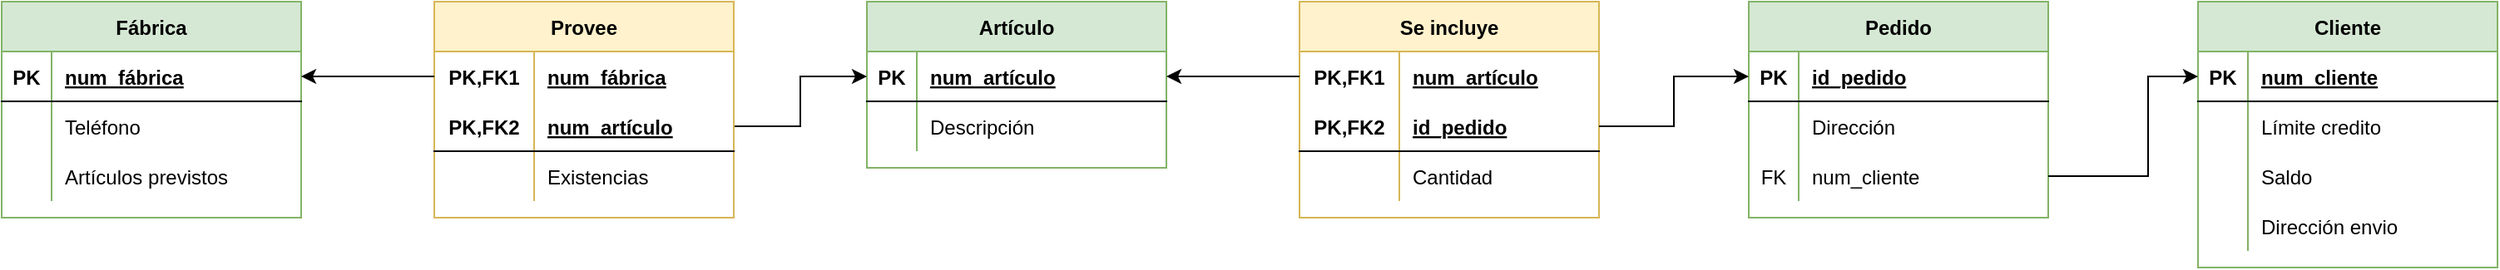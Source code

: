 <mxfile version="20.5.3" type="github">
  <diagram id="A88HrLxDJ4HTp3ncLJJ4" name="Página-1">
    <mxGraphModel dx="1125" dy="1027" grid="1" gridSize="10" guides="1" tooltips="1" connect="1" arrows="1" fold="1" page="1" pageScale="1" pageWidth="827" pageHeight="1169" math="0" shadow="0">
      <root>
        <mxCell id="0" />
        <mxCell id="1" parent="0" />
        <mxCell id="2-C3LAd0GwsKnw72aj0H-1" value="Artículo" style="shape=table;startSize=30;container=1;collapsible=1;childLayout=tableLayout;fixedRows=1;rowLines=0;fontStyle=1;align=center;resizeLast=1;fillColor=#d5e8d4;strokeColor=#82b366;" parent="1" vertex="1">
          <mxGeometry x="540" y="80" width="180" height="100" as="geometry" />
        </mxCell>
        <mxCell id="2-C3LAd0GwsKnw72aj0H-2" value="" style="shape=tableRow;horizontal=0;startSize=0;swimlaneHead=0;swimlaneBody=0;fillColor=none;collapsible=0;dropTarget=0;points=[[0,0.5],[1,0.5]];portConstraint=eastwest;top=0;left=0;right=0;bottom=1;" parent="2-C3LAd0GwsKnw72aj0H-1" vertex="1">
          <mxGeometry y="30" width="180" height="30" as="geometry" />
        </mxCell>
        <mxCell id="2-C3LAd0GwsKnw72aj0H-3" value="PK" style="shape=partialRectangle;connectable=0;fillColor=none;top=0;left=0;bottom=0;right=0;fontStyle=1;overflow=hidden;" parent="2-C3LAd0GwsKnw72aj0H-2" vertex="1">
          <mxGeometry width="30" height="30" as="geometry">
            <mxRectangle width="30" height="30" as="alternateBounds" />
          </mxGeometry>
        </mxCell>
        <mxCell id="2-C3LAd0GwsKnw72aj0H-4" value="num_artículo" style="shape=partialRectangle;connectable=0;fillColor=none;top=0;left=0;bottom=0;right=0;align=left;spacingLeft=6;fontStyle=5;overflow=hidden;" parent="2-C3LAd0GwsKnw72aj0H-2" vertex="1">
          <mxGeometry x="30" width="150" height="30" as="geometry">
            <mxRectangle width="150" height="30" as="alternateBounds" />
          </mxGeometry>
        </mxCell>
        <mxCell id="2-C3LAd0GwsKnw72aj0H-5" value="" style="shape=tableRow;horizontal=0;startSize=0;swimlaneHead=0;swimlaneBody=0;fillColor=none;collapsible=0;dropTarget=0;points=[[0,0.5],[1,0.5]];portConstraint=eastwest;top=0;left=0;right=0;bottom=0;" parent="2-C3LAd0GwsKnw72aj0H-1" vertex="1">
          <mxGeometry y="60" width="180" height="30" as="geometry" />
        </mxCell>
        <mxCell id="2-C3LAd0GwsKnw72aj0H-6" value="" style="shape=partialRectangle;connectable=0;fillColor=none;top=0;left=0;bottom=0;right=0;editable=1;overflow=hidden;" parent="2-C3LAd0GwsKnw72aj0H-5" vertex="1">
          <mxGeometry width="30" height="30" as="geometry">
            <mxRectangle width="30" height="30" as="alternateBounds" />
          </mxGeometry>
        </mxCell>
        <mxCell id="2-C3LAd0GwsKnw72aj0H-7" value="Descripción" style="shape=partialRectangle;connectable=0;fillColor=none;top=0;left=0;bottom=0;right=0;align=left;spacingLeft=6;overflow=hidden;" parent="2-C3LAd0GwsKnw72aj0H-5" vertex="1">
          <mxGeometry x="30" width="150" height="30" as="geometry">
            <mxRectangle width="150" height="30" as="alternateBounds" />
          </mxGeometry>
        </mxCell>
        <mxCell id="2-C3LAd0GwsKnw72aj0H-14" value="Fábrica" style="shape=table;startSize=30;container=1;collapsible=1;childLayout=tableLayout;fixedRows=1;rowLines=0;fontStyle=1;align=center;resizeLast=1;fillColor=#d5e8d4;strokeColor=#82b366;" parent="1" vertex="1">
          <mxGeometry x="20" y="80" width="180" height="130" as="geometry" />
        </mxCell>
        <mxCell id="2-C3LAd0GwsKnw72aj0H-15" value="" style="shape=tableRow;horizontal=0;startSize=0;swimlaneHead=0;swimlaneBody=0;fillColor=none;collapsible=0;dropTarget=0;points=[[0,0.5],[1,0.5]];portConstraint=eastwest;top=0;left=0;right=0;bottom=1;" parent="2-C3LAd0GwsKnw72aj0H-14" vertex="1">
          <mxGeometry y="30" width="180" height="30" as="geometry" />
        </mxCell>
        <mxCell id="2-C3LAd0GwsKnw72aj0H-16" value="PK" style="shape=partialRectangle;connectable=0;fillColor=none;top=0;left=0;bottom=0;right=0;fontStyle=1;overflow=hidden;" parent="2-C3LAd0GwsKnw72aj0H-15" vertex="1">
          <mxGeometry width="30" height="30" as="geometry">
            <mxRectangle width="30" height="30" as="alternateBounds" />
          </mxGeometry>
        </mxCell>
        <mxCell id="2-C3LAd0GwsKnw72aj0H-17" value="num_fábrica" style="shape=partialRectangle;connectable=0;fillColor=none;top=0;left=0;bottom=0;right=0;align=left;spacingLeft=6;fontStyle=5;overflow=hidden;" parent="2-C3LAd0GwsKnw72aj0H-15" vertex="1">
          <mxGeometry x="30" width="150" height="30" as="geometry">
            <mxRectangle width="150" height="30" as="alternateBounds" />
          </mxGeometry>
        </mxCell>
        <mxCell id="2-C3LAd0GwsKnw72aj0H-18" value="" style="shape=tableRow;horizontal=0;startSize=0;swimlaneHead=0;swimlaneBody=0;fillColor=none;collapsible=0;dropTarget=0;points=[[0,0.5],[1,0.5]];portConstraint=eastwest;top=0;left=0;right=0;bottom=0;" parent="2-C3LAd0GwsKnw72aj0H-14" vertex="1">
          <mxGeometry y="60" width="180" height="30" as="geometry" />
        </mxCell>
        <mxCell id="2-C3LAd0GwsKnw72aj0H-19" value="" style="shape=partialRectangle;connectable=0;fillColor=none;top=0;left=0;bottom=0;right=0;editable=1;overflow=hidden;" parent="2-C3LAd0GwsKnw72aj0H-18" vertex="1">
          <mxGeometry width="30" height="30" as="geometry">
            <mxRectangle width="30" height="30" as="alternateBounds" />
          </mxGeometry>
        </mxCell>
        <mxCell id="2-C3LAd0GwsKnw72aj0H-20" value="Teléfono" style="shape=partialRectangle;connectable=0;fillColor=none;top=0;left=0;bottom=0;right=0;align=left;spacingLeft=6;overflow=hidden;" parent="2-C3LAd0GwsKnw72aj0H-18" vertex="1">
          <mxGeometry x="30" width="150" height="30" as="geometry">
            <mxRectangle width="150" height="30" as="alternateBounds" />
          </mxGeometry>
        </mxCell>
        <mxCell id="2-C3LAd0GwsKnw72aj0H-21" value="" style="shape=tableRow;horizontal=0;startSize=0;swimlaneHead=0;swimlaneBody=0;fillColor=none;collapsible=0;dropTarget=0;points=[[0,0.5],[1,0.5]];portConstraint=eastwest;top=0;left=0;right=0;bottom=0;" parent="2-C3LAd0GwsKnw72aj0H-14" vertex="1">
          <mxGeometry y="90" width="180" height="30" as="geometry" />
        </mxCell>
        <mxCell id="2-C3LAd0GwsKnw72aj0H-22" value="" style="shape=partialRectangle;connectable=0;fillColor=none;top=0;left=0;bottom=0;right=0;editable=1;overflow=hidden;" parent="2-C3LAd0GwsKnw72aj0H-21" vertex="1">
          <mxGeometry width="30" height="30" as="geometry">
            <mxRectangle width="30" height="30" as="alternateBounds" />
          </mxGeometry>
        </mxCell>
        <mxCell id="2-C3LAd0GwsKnw72aj0H-23" value="Artículos previstos" style="shape=partialRectangle;connectable=0;fillColor=none;top=0;left=0;bottom=0;right=0;align=left;spacingLeft=6;overflow=hidden;" parent="2-C3LAd0GwsKnw72aj0H-21" vertex="1">
          <mxGeometry x="30" width="150" height="30" as="geometry">
            <mxRectangle width="150" height="30" as="alternateBounds" />
          </mxGeometry>
        </mxCell>
        <mxCell id="2-C3LAd0GwsKnw72aj0H-41" style="edgeStyle=orthogonalEdgeStyle;rounded=0;orthogonalLoop=1;jettySize=auto;html=1;exitX=1;exitY=0.5;exitDx=0;exitDy=0;entryX=0;entryY=0.5;entryDx=0;entryDy=0;" parent="1" source="2-C3LAd0GwsKnw72aj0H-31" target="2-C3LAd0GwsKnw72aj0H-2" edge="1">
          <mxGeometry relative="1" as="geometry" />
        </mxCell>
        <mxCell id="2-C3LAd0GwsKnw72aj0H-27" value="Provee" style="shape=table;startSize=30;container=1;collapsible=1;childLayout=tableLayout;fixedRows=1;rowLines=0;fontStyle=1;align=center;resizeLast=1;fillColor=#fff2cc;strokeColor=#d6b656;" parent="1" vertex="1">
          <mxGeometry x="280" y="80" width="180" height="130" as="geometry" />
        </mxCell>
        <mxCell id="2-C3LAd0GwsKnw72aj0H-28" value="" style="shape=tableRow;horizontal=0;startSize=0;swimlaneHead=0;swimlaneBody=0;fillColor=none;collapsible=0;dropTarget=0;points=[[0,0.5],[1,0.5]];portConstraint=eastwest;top=0;left=0;right=0;bottom=0;" parent="2-C3LAd0GwsKnw72aj0H-27" vertex="1">
          <mxGeometry y="30" width="180" height="30" as="geometry" />
        </mxCell>
        <mxCell id="2-C3LAd0GwsKnw72aj0H-29" value="PK,FK1" style="shape=partialRectangle;connectable=0;fillColor=none;top=0;left=0;bottom=0;right=0;fontStyle=1;overflow=hidden;" parent="2-C3LAd0GwsKnw72aj0H-28" vertex="1">
          <mxGeometry width="60" height="30" as="geometry">
            <mxRectangle width="60" height="30" as="alternateBounds" />
          </mxGeometry>
        </mxCell>
        <mxCell id="2-C3LAd0GwsKnw72aj0H-30" value="num_fábrica" style="shape=partialRectangle;connectable=0;fillColor=none;top=0;left=0;bottom=0;right=0;align=left;spacingLeft=6;fontStyle=5;overflow=hidden;" parent="2-C3LAd0GwsKnw72aj0H-28" vertex="1">
          <mxGeometry x="60" width="120" height="30" as="geometry">
            <mxRectangle width="120" height="30" as="alternateBounds" />
          </mxGeometry>
        </mxCell>
        <mxCell id="2-C3LAd0GwsKnw72aj0H-31" value="" style="shape=tableRow;horizontal=0;startSize=0;swimlaneHead=0;swimlaneBody=0;fillColor=none;collapsible=0;dropTarget=0;points=[[0,0.5],[1,0.5]];portConstraint=eastwest;top=0;left=0;right=0;bottom=1;" parent="2-C3LAd0GwsKnw72aj0H-27" vertex="1">
          <mxGeometry y="60" width="180" height="30" as="geometry" />
        </mxCell>
        <mxCell id="2-C3LAd0GwsKnw72aj0H-32" value="PK,FK2" style="shape=partialRectangle;connectable=0;fillColor=none;top=0;left=0;bottom=0;right=0;fontStyle=1;overflow=hidden;" parent="2-C3LAd0GwsKnw72aj0H-31" vertex="1">
          <mxGeometry width="60" height="30" as="geometry">
            <mxRectangle width="60" height="30" as="alternateBounds" />
          </mxGeometry>
        </mxCell>
        <mxCell id="2-C3LAd0GwsKnw72aj0H-33" value="num_artículo" style="shape=partialRectangle;connectable=0;fillColor=none;top=0;left=0;bottom=0;right=0;align=left;spacingLeft=6;fontStyle=5;overflow=hidden;" parent="2-C3LAd0GwsKnw72aj0H-31" vertex="1">
          <mxGeometry x="60" width="120" height="30" as="geometry">
            <mxRectangle width="120" height="30" as="alternateBounds" />
          </mxGeometry>
        </mxCell>
        <mxCell id="2-C3LAd0GwsKnw72aj0H-34" value="" style="shape=tableRow;horizontal=0;startSize=0;swimlaneHead=0;swimlaneBody=0;fillColor=none;collapsible=0;dropTarget=0;points=[[0,0.5],[1,0.5]];portConstraint=eastwest;top=0;left=0;right=0;bottom=0;" parent="2-C3LAd0GwsKnw72aj0H-27" vertex="1">
          <mxGeometry y="90" width="180" height="30" as="geometry" />
        </mxCell>
        <mxCell id="2-C3LAd0GwsKnw72aj0H-35" value="" style="shape=partialRectangle;connectable=0;fillColor=none;top=0;left=0;bottom=0;right=0;editable=1;overflow=hidden;" parent="2-C3LAd0GwsKnw72aj0H-34" vertex="1">
          <mxGeometry width="60" height="30" as="geometry">
            <mxRectangle width="60" height="30" as="alternateBounds" />
          </mxGeometry>
        </mxCell>
        <mxCell id="2-C3LAd0GwsKnw72aj0H-36" value="Existencias" style="shape=partialRectangle;connectable=0;fillColor=none;top=0;left=0;bottom=0;right=0;align=left;spacingLeft=6;overflow=hidden;" parent="2-C3LAd0GwsKnw72aj0H-34" vertex="1">
          <mxGeometry x="60" width="120" height="30" as="geometry">
            <mxRectangle width="120" height="30" as="alternateBounds" />
          </mxGeometry>
        </mxCell>
        <mxCell id="2-C3LAd0GwsKnw72aj0H-40" style="edgeStyle=orthogonalEdgeStyle;rounded=0;orthogonalLoop=1;jettySize=auto;html=1;exitX=0;exitY=0.5;exitDx=0;exitDy=0;entryX=1;entryY=0.5;entryDx=0;entryDy=0;" parent="1" source="2-C3LAd0GwsKnw72aj0H-28" target="2-C3LAd0GwsKnw72aj0H-15" edge="1">
          <mxGeometry relative="1" as="geometry" />
        </mxCell>
        <mxCell id="2-C3LAd0GwsKnw72aj0H-42" value="Se incluye" style="shape=table;startSize=30;container=1;collapsible=1;childLayout=tableLayout;fixedRows=1;rowLines=0;fontStyle=1;align=center;resizeLast=1;fillColor=#fff2cc;strokeColor=#d6b656;" parent="1" vertex="1">
          <mxGeometry x="800" y="80" width="180" height="130" as="geometry" />
        </mxCell>
        <mxCell id="2-C3LAd0GwsKnw72aj0H-43" value="" style="shape=tableRow;horizontal=0;startSize=0;swimlaneHead=0;swimlaneBody=0;fillColor=none;collapsible=0;dropTarget=0;points=[[0,0.5],[1,0.5]];portConstraint=eastwest;top=0;left=0;right=0;bottom=0;" parent="2-C3LAd0GwsKnw72aj0H-42" vertex="1">
          <mxGeometry y="30" width="180" height="30" as="geometry" />
        </mxCell>
        <mxCell id="2-C3LAd0GwsKnw72aj0H-44" value="PK,FK1" style="shape=partialRectangle;connectable=0;fillColor=none;top=0;left=0;bottom=0;right=0;fontStyle=1;overflow=hidden;" parent="2-C3LAd0GwsKnw72aj0H-43" vertex="1">
          <mxGeometry width="60" height="30" as="geometry">
            <mxRectangle width="60" height="30" as="alternateBounds" />
          </mxGeometry>
        </mxCell>
        <mxCell id="2-C3LAd0GwsKnw72aj0H-45" value="num_artículo" style="shape=partialRectangle;connectable=0;fillColor=none;top=0;left=0;bottom=0;right=0;align=left;spacingLeft=6;fontStyle=5;overflow=hidden;" parent="2-C3LAd0GwsKnw72aj0H-43" vertex="1">
          <mxGeometry x="60" width="120" height="30" as="geometry">
            <mxRectangle width="120" height="30" as="alternateBounds" />
          </mxGeometry>
        </mxCell>
        <mxCell id="2-C3LAd0GwsKnw72aj0H-46" value="" style="shape=tableRow;horizontal=0;startSize=0;swimlaneHead=0;swimlaneBody=0;fillColor=none;collapsible=0;dropTarget=0;points=[[0,0.5],[1,0.5]];portConstraint=eastwest;top=0;left=0;right=0;bottom=1;" parent="2-C3LAd0GwsKnw72aj0H-42" vertex="1">
          <mxGeometry y="60" width="180" height="30" as="geometry" />
        </mxCell>
        <mxCell id="2-C3LAd0GwsKnw72aj0H-47" value="PK,FK2" style="shape=partialRectangle;connectable=0;fillColor=none;top=0;left=0;bottom=0;right=0;fontStyle=1;overflow=hidden;" parent="2-C3LAd0GwsKnw72aj0H-46" vertex="1">
          <mxGeometry width="60" height="30" as="geometry">
            <mxRectangle width="60" height="30" as="alternateBounds" />
          </mxGeometry>
        </mxCell>
        <mxCell id="2-C3LAd0GwsKnw72aj0H-48" value="id_pedido" style="shape=partialRectangle;connectable=0;fillColor=none;top=0;left=0;bottom=0;right=0;align=left;spacingLeft=6;fontStyle=5;overflow=hidden;" parent="2-C3LAd0GwsKnw72aj0H-46" vertex="1">
          <mxGeometry x="60" width="120" height="30" as="geometry">
            <mxRectangle width="120" height="30" as="alternateBounds" />
          </mxGeometry>
        </mxCell>
        <mxCell id="2-C3LAd0GwsKnw72aj0H-49" value="" style="shape=tableRow;horizontal=0;startSize=0;swimlaneHead=0;swimlaneBody=0;fillColor=none;collapsible=0;dropTarget=0;points=[[0,0.5],[1,0.5]];portConstraint=eastwest;top=0;left=0;right=0;bottom=0;" parent="2-C3LAd0GwsKnw72aj0H-42" vertex="1">
          <mxGeometry y="90" width="180" height="30" as="geometry" />
        </mxCell>
        <mxCell id="2-C3LAd0GwsKnw72aj0H-50" value="" style="shape=partialRectangle;connectable=0;fillColor=none;top=0;left=0;bottom=0;right=0;editable=1;overflow=hidden;" parent="2-C3LAd0GwsKnw72aj0H-49" vertex="1">
          <mxGeometry width="60" height="30" as="geometry">
            <mxRectangle width="60" height="30" as="alternateBounds" />
          </mxGeometry>
        </mxCell>
        <mxCell id="2-C3LAd0GwsKnw72aj0H-51" value="Cantidad" style="shape=partialRectangle;connectable=0;fillColor=none;top=0;left=0;bottom=0;right=0;align=left;spacingLeft=6;overflow=hidden;" parent="2-C3LAd0GwsKnw72aj0H-49" vertex="1">
          <mxGeometry x="60" width="120" height="30" as="geometry">
            <mxRectangle width="120" height="30" as="alternateBounds" />
          </mxGeometry>
        </mxCell>
        <mxCell id="2-C3LAd0GwsKnw72aj0H-52" value="Pedido" style="shape=table;startSize=30;container=1;collapsible=1;childLayout=tableLayout;fixedRows=1;rowLines=0;fontStyle=1;align=center;resizeLast=1;fillColor=#d5e8d4;strokeColor=#82b366;" parent="1" vertex="1">
          <mxGeometry x="1070" y="80" width="180" height="130" as="geometry" />
        </mxCell>
        <mxCell id="2-C3LAd0GwsKnw72aj0H-53" value="" style="shape=tableRow;horizontal=0;startSize=0;swimlaneHead=0;swimlaneBody=0;fillColor=none;collapsible=0;dropTarget=0;points=[[0,0.5],[1,0.5]];portConstraint=eastwest;top=0;left=0;right=0;bottom=1;" parent="2-C3LAd0GwsKnw72aj0H-52" vertex="1">
          <mxGeometry y="30" width="180" height="30" as="geometry" />
        </mxCell>
        <mxCell id="2-C3LAd0GwsKnw72aj0H-54" value="PK" style="shape=partialRectangle;connectable=0;fillColor=none;top=0;left=0;bottom=0;right=0;fontStyle=1;overflow=hidden;" parent="2-C3LAd0GwsKnw72aj0H-53" vertex="1">
          <mxGeometry width="30" height="30" as="geometry">
            <mxRectangle width="30" height="30" as="alternateBounds" />
          </mxGeometry>
        </mxCell>
        <mxCell id="2-C3LAd0GwsKnw72aj0H-55" value="id_pedido" style="shape=partialRectangle;connectable=0;fillColor=none;top=0;left=0;bottom=0;right=0;align=left;spacingLeft=6;fontStyle=5;overflow=hidden;" parent="2-C3LAd0GwsKnw72aj0H-53" vertex="1">
          <mxGeometry x="30" width="150" height="30" as="geometry">
            <mxRectangle width="150" height="30" as="alternateBounds" />
          </mxGeometry>
        </mxCell>
        <mxCell id="2-C3LAd0GwsKnw72aj0H-56" value="" style="shape=tableRow;horizontal=0;startSize=0;swimlaneHead=0;swimlaneBody=0;fillColor=none;collapsible=0;dropTarget=0;points=[[0,0.5],[1,0.5]];portConstraint=eastwest;top=0;left=0;right=0;bottom=0;" parent="2-C3LAd0GwsKnw72aj0H-52" vertex="1">
          <mxGeometry y="60" width="180" height="30" as="geometry" />
        </mxCell>
        <mxCell id="2-C3LAd0GwsKnw72aj0H-57" value="" style="shape=partialRectangle;connectable=0;fillColor=none;top=0;left=0;bottom=0;right=0;editable=1;overflow=hidden;" parent="2-C3LAd0GwsKnw72aj0H-56" vertex="1">
          <mxGeometry width="30" height="30" as="geometry">
            <mxRectangle width="30" height="30" as="alternateBounds" />
          </mxGeometry>
        </mxCell>
        <mxCell id="2-C3LAd0GwsKnw72aj0H-58" value="Dirección " style="shape=partialRectangle;connectable=0;fillColor=none;top=0;left=0;bottom=0;right=0;align=left;spacingLeft=6;overflow=hidden;" parent="2-C3LAd0GwsKnw72aj0H-56" vertex="1">
          <mxGeometry x="30" width="150" height="30" as="geometry">
            <mxRectangle width="150" height="30" as="alternateBounds" />
          </mxGeometry>
        </mxCell>
        <mxCell id="2-C3LAd0GwsKnw72aj0H-77" value="" style="shape=tableRow;horizontal=0;startSize=0;swimlaneHead=0;swimlaneBody=0;fillColor=none;collapsible=0;dropTarget=0;points=[[0,0.5],[1,0.5]];portConstraint=eastwest;top=0;left=0;right=0;bottom=0;" parent="2-C3LAd0GwsKnw72aj0H-52" vertex="1">
          <mxGeometry y="90" width="180" height="30" as="geometry" />
        </mxCell>
        <mxCell id="2-C3LAd0GwsKnw72aj0H-78" value="FK" style="shape=partialRectangle;connectable=0;fillColor=none;top=0;left=0;bottom=0;right=0;fontStyle=0;overflow=hidden;" parent="2-C3LAd0GwsKnw72aj0H-77" vertex="1">
          <mxGeometry width="30" height="30" as="geometry">
            <mxRectangle width="30" height="30" as="alternateBounds" />
          </mxGeometry>
        </mxCell>
        <mxCell id="2-C3LAd0GwsKnw72aj0H-79" value="num_cliente" style="shape=partialRectangle;connectable=0;fillColor=none;top=0;left=0;bottom=0;right=0;align=left;spacingLeft=6;fontStyle=0;overflow=hidden;" parent="2-C3LAd0GwsKnw72aj0H-77" vertex="1">
          <mxGeometry x="30" width="150" height="30" as="geometry">
            <mxRectangle width="150" height="30" as="alternateBounds" />
          </mxGeometry>
        </mxCell>
        <mxCell id="2-C3LAd0GwsKnw72aj0H-62" style="edgeStyle=orthogonalEdgeStyle;rounded=0;orthogonalLoop=1;jettySize=auto;html=1;exitX=1;exitY=0.5;exitDx=0;exitDy=0;entryX=0;entryY=0.5;entryDx=0;entryDy=0;" parent="1" source="2-C3LAd0GwsKnw72aj0H-46" target="2-C3LAd0GwsKnw72aj0H-53" edge="1">
          <mxGeometry relative="1" as="geometry" />
        </mxCell>
        <mxCell id="2-C3LAd0GwsKnw72aj0H-63" style="edgeStyle=orthogonalEdgeStyle;rounded=0;orthogonalLoop=1;jettySize=auto;html=1;exitX=0;exitY=0.5;exitDx=0;exitDy=0;entryX=1;entryY=0.5;entryDx=0;entryDy=0;" parent="1" source="2-C3LAd0GwsKnw72aj0H-43" target="2-C3LAd0GwsKnw72aj0H-2" edge="1">
          <mxGeometry relative="1" as="geometry" />
        </mxCell>
        <mxCell id="2-C3LAd0GwsKnw72aj0H-64" value="Cliente" style="shape=table;startSize=30;container=1;collapsible=1;childLayout=tableLayout;fixedRows=1;rowLines=0;fontStyle=1;align=center;resizeLast=1;fillColor=#d5e8d4;strokeColor=#82b366;" parent="1" vertex="1">
          <mxGeometry x="1340" y="80" width="180" height="160" as="geometry" />
        </mxCell>
        <mxCell id="2-C3LAd0GwsKnw72aj0H-65" value="" style="shape=tableRow;horizontal=0;startSize=0;swimlaneHead=0;swimlaneBody=0;fillColor=none;collapsible=0;dropTarget=0;points=[[0,0.5],[1,0.5]];portConstraint=eastwest;top=0;left=0;right=0;bottom=1;" parent="2-C3LAd0GwsKnw72aj0H-64" vertex="1">
          <mxGeometry y="30" width="180" height="30" as="geometry" />
        </mxCell>
        <mxCell id="2-C3LAd0GwsKnw72aj0H-66" value="PK" style="shape=partialRectangle;connectable=0;fillColor=none;top=0;left=0;bottom=0;right=0;fontStyle=1;overflow=hidden;" parent="2-C3LAd0GwsKnw72aj0H-65" vertex="1">
          <mxGeometry width="30" height="30" as="geometry">
            <mxRectangle width="30" height="30" as="alternateBounds" />
          </mxGeometry>
        </mxCell>
        <mxCell id="2-C3LAd0GwsKnw72aj0H-67" value="num_cliente" style="shape=partialRectangle;connectable=0;fillColor=none;top=0;left=0;bottom=0;right=0;align=left;spacingLeft=6;fontStyle=5;overflow=hidden;" parent="2-C3LAd0GwsKnw72aj0H-65" vertex="1">
          <mxGeometry x="30" width="150" height="30" as="geometry">
            <mxRectangle width="150" height="30" as="alternateBounds" />
          </mxGeometry>
        </mxCell>
        <mxCell id="2-C3LAd0GwsKnw72aj0H-68" value="" style="shape=tableRow;horizontal=0;startSize=0;swimlaneHead=0;swimlaneBody=0;fillColor=none;collapsible=0;dropTarget=0;points=[[0,0.5],[1,0.5]];portConstraint=eastwest;top=0;left=0;right=0;bottom=0;" parent="2-C3LAd0GwsKnw72aj0H-64" vertex="1">
          <mxGeometry y="60" width="180" height="30" as="geometry" />
        </mxCell>
        <mxCell id="2-C3LAd0GwsKnw72aj0H-69" value="" style="shape=partialRectangle;connectable=0;fillColor=none;top=0;left=0;bottom=0;right=0;editable=1;overflow=hidden;" parent="2-C3LAd0GwsKnw72aj0H-68" vertex="1">
          <mxGeometry width="30" height="30" as="geometry">
            <mxRectangle width="30" height="30" as="alternateBounds" />
          </mxGeometry>
        </mxCell>
        <mxCell id="2-C3LAd0GwsKnw72aj0H-70" value="Límite credito" style="shape=partialRectangle;connectable=0;fillColor=none;top=0;left=0;bottom=0;right=0;align=left;spacingLeft=6;overflow=hidden;" parent="2-C3LAd0GwsKnw72aj0H-68" vertex="1">
          <mxGeometry x="30" width="150" height="30" as="geometry">
            <mxRectangle width="150" height="30" as="alternateBounds" />
          </mxGeometry>
        </mxCell>
        <mxCell id="2-C3LAd0GwsKnw72aj0H-71" value="" style="shape=tableRow;horizontal=0;startSize=0;swimlaneHead=0;swimlaneBody=0;fillColor=none;collapsible=0;dropTarget=0;points=[[0,0.5],[1,0.5]];portConstraint=eastwest;top=0;left=0;right=0;bottom=0;" parent="2-C3LAd0GwsKnw72aj0H-64" vertex="1">
          <mxGeometry y="90" width="180" height="30" as="geometry" />
        </mxCell>
        <mxCell id="2-C3LAd0GwsKnw72aj0H-72" value="" style="shape=partialRectangle;connectable=0;fillColor=none;top=0;left=0;bottom=0;right=0;editable=1;overflow=hidden;" parent="2-C3LAd0GwsKnw72aj0H-71" vertex="1">
          <mxGeometry width="30" height="30" as="geometry">
            <mxRectangle width="30" height="30" as="alternateBounds" />
          </mxGeometry>
        </mxCell>
        <mxCell id="2-C3LAd0GwsKnw72aj0H-73" value="Saldo" style="shape=partialRectangle;connectable=0;fillColor=none;top=0;left=0;bottom=0;right=0;align=left;spacingLeft=6;overflow=hidden;" parent="2-C3LAd0GwsKnw72aj0H-71" vertex="1">
          <mxGeometry x="30" width="150" height="30" as="geometry">
            <mxRectangle width="150" height="30" as="alternateBounds" />
          </mxGeometry>
        </mxCell>
        <mxCell id="2-C3LAd0GwsKnw72aj0H-74" value="" style="shape=tableRow;horizontal=0;startSize=0;swimlaneHead=0;swimlaneBody=0;fillColor=none;collapsible=0;dropTarget=0;points=[[0,0.5],[1,0.5]];portConstraint=eastwest;top=0;left=0;right=0;bottom=0;" parent="2-C3LAd0GwsKnw72aj0H-64" vertex="1">
          <mxGeometry y="120" width="180" height="30" as="geometry" />
        </mxCell>
        <mxCell id="2-C3LAd0GwsKnw72aj0H-75" value="" style="shape=partialRectangle;connectable=0;fillColor=none;top=0;left=0;bottom=0;right=0;editable=1;overflow=hidden;" parent="2-C3LAd0GwsKnw72aj0H-74" vertex="1">
          <mxGeometry width="30" height="30" as="geometry">
            <mxRectangle width="30" height="30" as="alternateBounds" />
          </mxGeometry>
        </mxCell>
        <mxCell id="2-C3LAd0GwsKnw72aj0H-76" value="Dirección envio" style="shape=partialRectangle;connectable=0;fillColor=none;top=0;left=0;bottom=0;right=0;align=left;spacingLeft=6;overflow=hidden;" parent="2-C3LAd0GwsKnw72aj0H-74" vertex="1">
          <mxGeometry x="30" width="150" height="30" as="geometry">
            <mxRectangle width="150" height="30" as="alternateBounds" />
          </mxGeometry>
        </mxCell>
        <mxCell id="2-C3LAd0GwsKnw72aj0H-84" style="edgeStyle=orthogonalEdgeStyle;rounded=0;orthogonalLoop=1;jettySize=auto;html=1;exitX=1;exitY=0.5;exitDx=0;exitDy=0;entryX=0;entryY=0.5;entryDx=0;entryDy=0;" parent="1" source="2-C3LAd0GwsKnw72aj0H-77" target="2-C3LAd0GwsKnw72aj0H-65" edge="1">
          <mxGeometry relative="1" as="geometry">
            <Array as="points">
              <mxPoint x="1310" y="185" />
              <mxPoint x="1310" y="125" />
            </Array>
          </mxGeometry>
        </mxCell>
      </root>
    </mxGraphModel>
  </diagram>
</mxfile>
